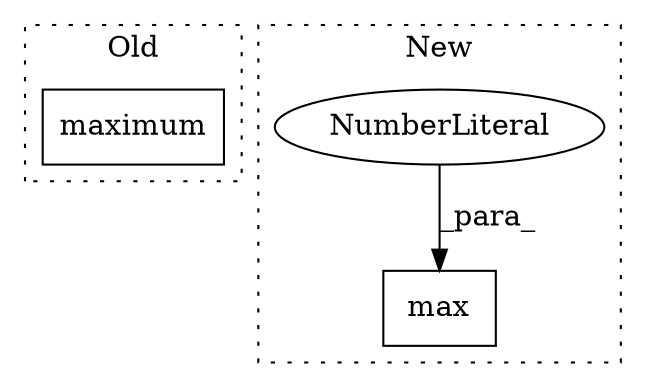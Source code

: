 digraph G {
subgraph cluster0 {
1 [label="maximum" a="32" s="3231,3254" l="8,1" shape="box"];
label = "Old";
style="dotted";
}
subgraph cluster1 {
2 [label="max" a="32" s="4015,4033" l="4,1" shape="box"];
3 [label="NumberLiteral" a="34" s="4032" l="1" shape="ellipse"];
label = "New";
style="dotted";
}
3 -> 2 [label="_para_"];
}